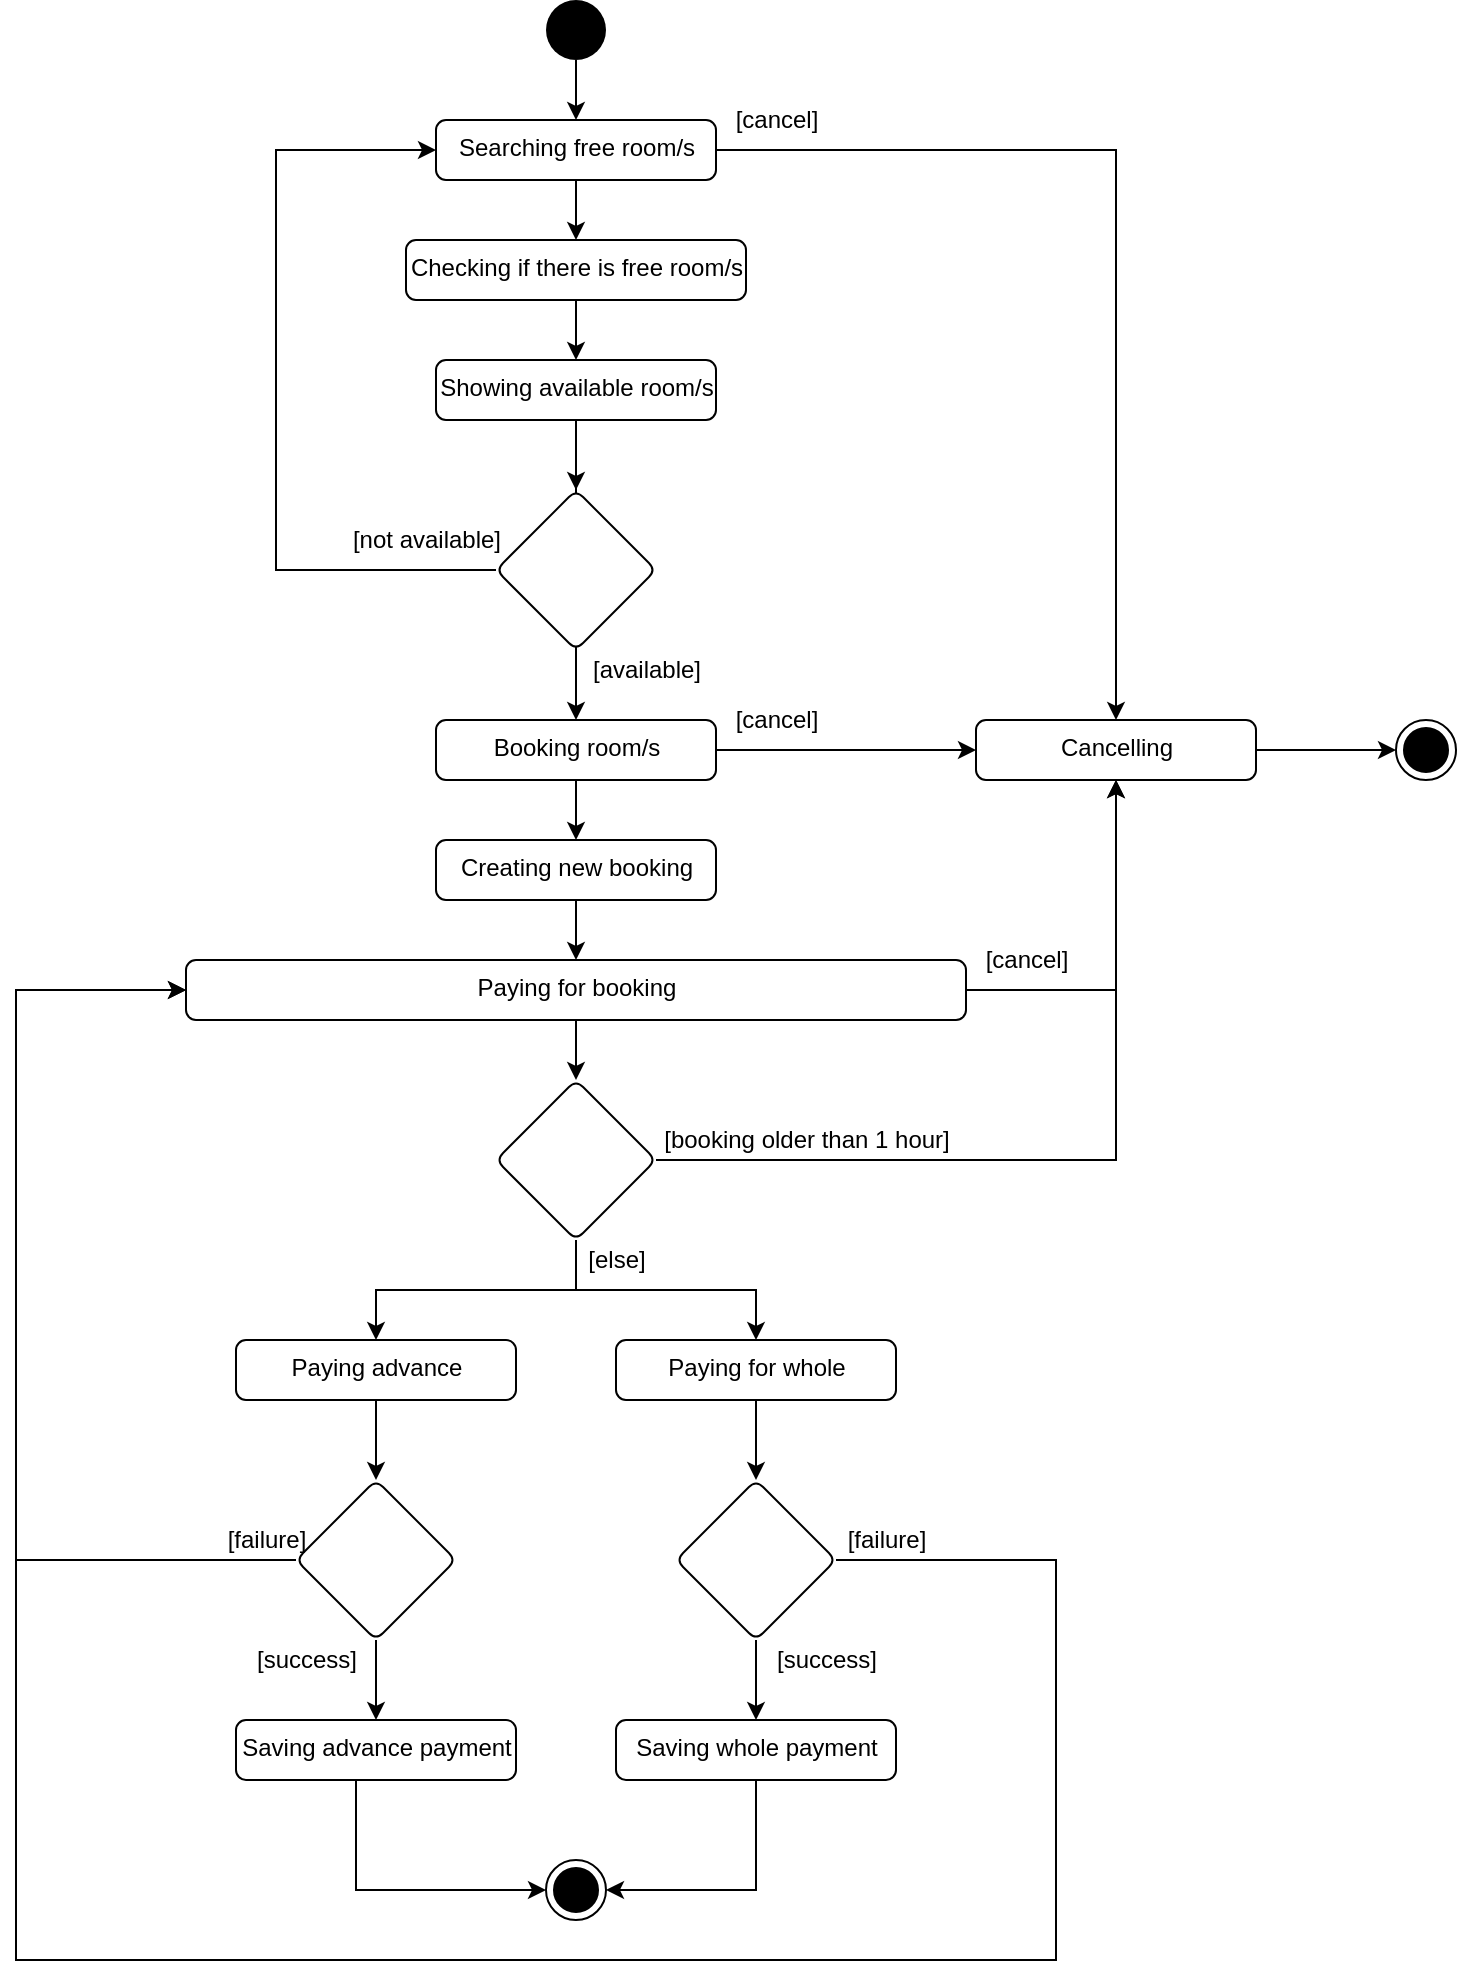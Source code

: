 <mxfile version="16.2.7" type="github">
  <diagram id="igmBc95MrgwBxBtbddDO" name="Page-1">
    <mxGraphModel dx="2037" dy="981" grid="1" gridSize="10" guides="1" tooltips="1" connect="1" arrows="1" fold="1" page="1" pageScale="1" pageWidth="850" pageHeight="1100" math="0" shadow="0">
      <root>
        <mxCell id="0" />
        <mxCell id="1" parent="0" />
        <mxCell id="WntgyNYQ3PfEkE1JwDAi-30" value="" style="edgeStyle=orthogonalEdgeStyle;rounded=0;orthogonalLoop=1;jettySize=auto;html=1;" edge="1" parent="1" source="WntgyNYQ3PfEkE1JwDAi-3" target="WntgyNYQ3PfEkE1JwDAi-28">
          <mxGeometry relative="1" as="geometry" />
        </mxCell>
        <mxCell id="WntgyNYQ3PfEkE1JwDAi-78" style="edgeStyle=orthogonalEdgeStyle;rounded=0;orthogonalLoop=1;jettySize=auto;html=1;" edge="1" parent="1" source="WntgyNYQ3PfEkE1JwDAi-3" target="WntgyNYQ3PfEkE1JwDAi-42">
          <mxGeometry relative="1" as="geometry" />
        </mxCell>
        <mxCell id="WntgyNYQ3PfEkE1JwDAi-3" value="Searching free room/s" style="html=1;align=center;verticalAlign=top;rounded=1;absoluteArcSize=1;arcSize=10;dashed=0;" vertex="1" parent="1">
          <mxGeometry x="240" y="150" width="140" height="30" as="geometry" />
        </mxCell>
        <mxCell id="WntgyNYQ3PfEkE1JwDAi-36" style="edgeStyle=orthogonalEdgeStyle;rounded=0;orthogonalLoop=1;jettySize=auto;html=1;" edge="1" parent="1" source="WntgyNYQ3PfEkE1JwDAi-5" target="WntgyNYQ3PfEkE1JwDAi-32">
          <mxGeometry relative="1" as="geometry" />
        </mxCell>
        <mxCell id="WntgyNYQ3PfEkE1JwDAi-5" value="Booking room/s" style="html=1;align=center;verticalAlign=top;rounded=1;absoluteArcSize=1;arcSize=10;dashed=0;" vertex="1" parent="1">
          <mxGeometry x="240" y="450" width="140" height="30" as="geometry" />
        </mxCell>
        <mxCell id="WntgyNYQ3PfEkE1JwDAi-11" value="" style="ellipse;html=1;shape=endState;fillColor=#000000;strokeColor=#000000;" vertex="1" parent="1">
          <mxGeometry x="295" y="1020" width="30" height="30" as="geometry" />
        </mxCell>
        <mxCell id="WntgyNYQ3PfEkE1JwDAi-13" value="[cancel]" style="text;html=1;align=center;verticalAlign=middle;resizable=0;points=[];autosize=1;strokeColor=none;fillColor=none;" vertex="1" parent="1">
          <mxGeometry x="380" y="140" width="60" height="20" as="geometry" />
        </mxCell>
        <mxCell id="WntgyNYQ3PfEkE1JwDAi-103" value="" style="edgeStyle=orthogonalEdgeStyle;rounded=0;orthogonalLoop=1;jettySize=auto;html=1;" edge="1" parent="1" source="WntgyNYQ3PfEkE1JwDAi-24" target="WntgyNYQ3PfEkE1JwDAi-102">
          <mxGeometry relative="1" as="geometry" />
        </mxCell>
        <mxCell id="WntgyNYQ3PfEkE1JwDAi-105" style="edgeStyle=orthogonalEdgeStyle;rounded=0;orthogonalLoop=1;jettySize=auto;html=1;" edge="1" parent="1" source="WntgyNYQ3PfEkE1JwDAi-24" target="WntgyNYQ3PfEkE1JwDAi-42">
          <mxGeometry relative="1" as="geometry" />
        </mxCell>
        <mxCell id="WntgyNYQ3PfEkE1JwDAi-24" value="Paying for booking" style="html=1;align=center;verticalAlign=top;rounded=1;absoluteArcSize=1;arcSize=10;dashed=0;" vertex="1" parent="1">
          <mxGeometry x="115" y="570" width="390" height="30" as="geometry" />
        </mxCell>
        <mxCell id="WntgyNYQ3PfEkE1JwDAi-34" style="edgeStyle=orthogonalEdgeStyle;rounded=0;orthogonalLoop=1;jettySize=auto;html=1;" edge="1" parent="1" source="WntgyNYQ3PfEkE1JwDAi-28" target="WntgyNYQ3PfEkE1JwDAi-33">
          <mxGeometry relative="1" as="geometry" />
        </mxCell>
        <mxCell id="WntgyNYQ3PfEkE1JwDAi-28" value="Checking if there is free room/s" style="html=1;align=center;verticalAlign=top;rounded=1;absoluteArcSize=1;arcSize=10;dashed=0;" vertex="1" parent="1">
          <mxGeometry x="225" y="210" width="170" height="30" as="geometry" />
        </mxCell>
        <mxCell id="WntgyNYQ3PfEkE1JwDAi-37" style="edgeStyle=orthogonalEdgeStyle;rounded=0;orthogonalLoop=1;jettySize=auto;html=1;" edge="1" parent="1" source="WntgyNYQ3PfEkE1JwDAi-32" target="WntgyNYQ3PfEkE1JwDAi-24">
          <mxGeometry relative="1" as="geometry" />
        </mxCell>
        <mxCell id="WntgyNYQ3PfEkE1JwDAi-32" value="Creating new booking" style="html=1;align=center;verticalAlign=top;rounded=1;absoluteArcSize=1;arcSize=10;dashed=0;" vertex="1" parent="1">
          <mxGeometry x="240" y="510" width="140" height="30" as="geometry" />
        </mxCell>
        <mxCell id="WntgyNYQ3PfEkE1JwDAi-35" style="edgeStyle=orthogonalEdgeStyle;rounded=0;orthogonalLoop=1;jettySize=auto;html=1;" edge="1" parent="1" source="WntgyNYQ3PfEkE1JwDAi-33" target="WntgyNYQ3PfEkE1JwDAi-5">
          <mxGeometry relative="1" as="geometry" />
        </mxCell>
        <mxCell id="WntgyNYQ3PfEkE1JwDAi-77" value="" style="edgeStyle=orthogonalEdgeStyle;rounded=0;orthogonalLoop=1;jettySize=auto;html=1;" edge="1" parent="1" source="WntgyNYQ3PfEkE1JwDAi-33" target="WntgyNYQ3PfEkE1JwDAi-76">
          <mxGeometry relative="1" as="geometry" />
        </mxCell>
        <mxCell id="WntgyNYQ3PfEkE1JwDAi-33" value="Showing available room/s" style="html=1;align=center;verticalAlign=top;rounded=1;absoluteArcSize=1;arcSize=10;dashed=0;" vertex="1" parent="1">
          <mxGeometry x="240" y="270" width="140" height="30" as="geometry" />
        </mxCell>
        <mxCell id="WntgyNYQ3PfEkE1JwDAi-55" style="edgeStyle=orthogonalEdgeStyle;rounded=0;orthogonalLoop=1;jettySize=auto;html=1;entryX=0;entryY=0.5;entryDx=0;entryDy=0;" edge="1" parent="1" source="WntgyNYQ3PfEkE1JwDAi-38" target="WntgyNYQ3PfEkE1JwDAi-11">
          <mxGeometry relative="1" as="geometry">
            <Array as="points">
              <mxPoint x="200" y="1035" />
            </Array>
          </mxGeometry>
        </mxCell>
        <mxCell id="WntgyNYQ3PfEkE1JwDAi-38" value="Saving advance payment" style="html=1;align=center;verticalAlign=top;rounded=1;absoluteArcSize=1;arcSize=10;dashed=0;" vertex="1" parent="1">
          <mxGeometry x="140" y="950" width="140" height="30" as="geometry" />
        </mxCell>
        <mxCell id="WntgyNYQ3PfEkE1JwDAi-54" style="edgeStyle=orthogonalEdgeStyle;rounded=0;orthogonalLoop=1;jettySize=auto;html=1;" edge="1" parent="1" target="WntgyNYQ3PfEkE1JwDAi-11">
          <mxGeometry relative="1" as="geometry">
            <mxPoint x="410" y="965" as="sourcePoint" />
            <Array as="points">
              <mxPoint x="400" y="965" />
              <mxPoint x="400" y="1035" />
            </Array>
          </mxGeometry>
        </mxCell>
        <mxCell id="WntgyNYQ3PfEkE1JwDAi-39" value="Saving whole payment" style="html=1;align=center;verticalAlign=top;rounded=1;absoluteArcSize=1;arcSize=10;dashed=0;" vertex="1" parent="1">
          <mxGeometry x="330" y="950" width="140" height="30" as="geometry" />
        </mxCell>
        <mxCell id="WntgyNYQ3PfEkE1JwDAi-67" style="edgeStyle=orthogonalEdgeStyle;rounded=0;orthogonalLoop=1;jettySize=auto;html=1;entryX=0;entryY=0.5;entryDx=0;entryDy=0;" edge="1" parent="1" source="WntgyNYQ3PfEkE1JwDAi-42" target="WntgyNYQ3PfEkE1JwDAi-66">
          <mxGeometry relative="1" as="geometry" />
        </mxCell>
        <mxCell id="WntgyNYQ3PfEkE1JwDAi-42" value="&lt;div&gt;Cancelling&lt;/div&gt;&lt;div&gt;&lt;br&gt;&lt;/div&gt;" style="html=1;align=center;verticalAlign=top;rounded=1;absoluteArcSize=1;arcSize=10;dashed=0;" vertex="1" parent="1">
          <mxGeometry x="510" y="450" width="140" height="30" as="geometry" />
        </mxCell>
        <mxCell id="WntgyNYQ3PfEkE1JwDAi-90" value="" style="edgeStyle=orthogonalEdgeStyle;rounded=0;orthogonalLoop=1;jettySize=auto;html=1;" edge="1" parent="1" source="WntgyNYQ3PfEkE1JwDAi-57" target="WntgyNYQ3PfEkE1JwDAi-89">
          <mxGeometry relative="1" as="geometry" />
        </mxCell>
        <mxCell id="WntgyNYQ3PfEkE1JwDAi-57" value="Paying advance" style="html=1;align=center;verticalAlign=top;rounded=1;absoluteArcSize=1;arcSize=10;dashed=0;" vertex="1" parent="1">
          <mxGeometry x="140" y="760" width="140" height="30" as="geometry" />
        </mxCell>
        <mxCell id="WntgyNYQ3PfEkE1JwDAi-94" value="" style="edgeStyle=orthogonalEdgeStyle;rounded=0;orthogonalLoop=1;jettySize=auto;html=1;" edge="1" parent="1" source="WntgyNYQ3PfEkE1JwDAi-58" target="WntgyNYQ3PfEkE1JwDAi-93">
          <mxGeometry relative="1" as="geometry" />
        </mxCell>
        <mxCell id="WntgyNYQ3PfEkE1JwDAi-58" value="Paying for whole" style="html=1;align=center;verticalAlign=top;rounded=1;absoluteArcSize=1;arcSize=10;dashed=0;" vertex="1" parent="1">
          <mxGeometry x="330" y="760" width="140" height="30" as="geometry" />
        </mxCell>
        <mxCell id="WntgyNYQ3PfEkE1JwDAi-66" value="" style="ellipse;html=1;shape=endState;fillColor=#000000;strokeColor=#000000;" vertex="1" parent="1">
          <mxGeometry x="720" y="450" width="30" height="30" as="geometry" />
        </mxCell>
        <mxCell id="WntgyNYQ3PfEkE1JwDAi-80" style="edgeStyle=orthogonalEdgeStyle;rounded=0;orthogonalLoop=1;jettySize=auto;html=1;" edge="1" parent="1" source="WntgyNYQ3PfEkE1JwDAi-76" target="WntgyNYQ3PfEkE1JwDAi-3">
          <mxGeometry relative="1" as="geometry">
            <Array as="points">
              <mxPoint x="160" y="375" />
              <mxPoint x="160" y="165" />
            </Array>
          </mxGeometry>
        </mxCell>
        <mxCell id="WntgyNYQ3PfEkE1JwDAi-84" style="edgeStyle=orthogonalEdgeStyle;rounded=0;orthogonalLoop=1;jettySize=auto;html=1;entryX=0;entryY=0.5;entryDx=0;entryDy=0;" edge="1" parent="1" source="WntgyNYQ3PfEkE1JwDAi-5" target="WntgyNYQ3PfEkE1JwDAi-42">
          <mxGeometry relative="1" as="geometry" />
        </mxCell>
        <mxCell id="WntgyNYQ3PfEkE1JwDAi-76" value="" style="rhombus;whiteSpace=wrap;html=1;verticalAlign=top;rounded=1;arcSize=10;dashed=0;direction=south;" vertex="1" parent="1">
          <mxGeometry x="270" y="335" width="80" height="80" as="geometry" />
        </mxCell>
        <mxCell id="WntgyNYQ3PfEkE1JwDAi-83" value="[cancel]" style="text;html=1;align=center;verticalAlign=middle;resizable=0;points=[];autosize=1;strokeColor=none;fillColor=none;" vertex="1" parent="1">
          <mxGeometry x="505" y="560" width="60" height="20" as="geometry" />
        </mxCell>
        <mxCell id="WntgyNYQ3PfEkE1JwDAi-85" value="[cancel]" style="text;html=1;align=center;verticalAlign=middle;resizable=0;points=[];autosize=1;strokeColor=none;fillColor=none;" vertex="1" parent="1">
          <mxGeometry x="380" y="440" width="60" height="20" as="geometry" />
        </mxCell>
        <mxCell id="WntgyNYQ3PfEkE1JwDAi-86" value="[not available]" style="text;html=1;align=center;verticalAlign=middle;resizable=0;points=[];autosize=1;strokeColor=none;fillColor=none;" vertex="1" parent="1">
          <mxGeometry x="190" y="350" width="90" height="20" as="geometry" />
        </mxCell>
        <mxCell id="WntgyNYQ3PfEkE1JwDAi-88" value="[available]" style="text;html=1;align=center;verticalAlign=middle;resizable=0;points=[];autosize=1;strokeColor=none;fillColor=none;" vertex="1" parent="1">
          <mxGeometry x="310" y="415" width="70" height="20" as="geometry" />
        </mxCell>
        <mxCell id="WntgyNYQ3PfEkE1JwDAi-92" style="edgeStyle=orthogonalEdgeStyle;rounded=0;orthogonalLoop=1;jettySize=auto;html=1;" edge="1" parent="1" source="WntgyNYQ3PfEkE1JwDAi-89" target="WntgyNYQ3PfEkE1JwDAi-38">
          <mxGeometry relative="1" as="geometry" />
        </mxCell>
        <mxCell id="WntgyNYQ3PfEkE1JwDAi-118" style="edgeStyle=orthogonalEdgeStyle;rounded=0;orthogonalLoop=1;jettySize=auto;html=1;" edge="1" parent="1" source="WntgyNYQ3PfEkE1JwDAi-89" target="WntgyNYQ3PfEkE1JwDAi-24">
          <mxGeometry relative="1" as="geometry">
            <Array as="points">
              <mxPoint x="30" y="870" />
              <mxPoint x="30" y="585" />
            </Array>
          </mxGeometry>
        </mxCell>
        <mxCell id="WntgyNYQ3PfEkE1JwDAi-89" value="" style="rhombus;whiteSpace=wrap;html=1;verticalAlign=top;rounded=1;arcSize=10;dashed=0;" vertex="1" parent="1">
          <mxGeometry x="170" y="830" width="80" height="80" as="geometry" />
        </mxCell>
        <mxCell id="WntgyNYQ3PfEkE1JwDAi-117" style="edgeStyle=orthogonalEdgeStyle;rounded=0;orthogonalLoop=1;jettySize=auto;html=1;" edge="1" parent="1" source="WntgyNYQ3PfEkE1JwDAi-93" target="WntgyNYQ3PfEkE1JwDAi-24">
          <mxGeometry relative="1" as="geometry">
            <Array as="points">
              <mxPoint x="550" y="870" />
              <mxPoint x="550" y="1070" />
              <mxPoint x="30" y="1070" />
              <mxPoint x="30" y="585" />
            </Array>
          </mxGeometry>
        </mxCell>
        <mxCell id="WntgyNYQ3PfEkE1JwDAi-125" style="edgeStyle=orthogonalEdgeStyle;rounded=0;orthogonalLoop=1;jettySize=auto;html=1;" edge="1" parent="1" source="WntgyNYQ3PfEkE1JwDAi-93" target="WntgyNYQ3PfEkE1JwDAi-39">
          <mxGeometry relative="1" as="geometry" />
        </mxCell>
        <mxCell id="WntgyNYQ3PfEkE1JwDAi-93" value="" style="rhombus;whiteSpace=wrap;html=1;verticalAlign=top;rounded=1;arcSize=10;dashed=0;" vertex="1" parent="1">
          <mxGeometry x="360" y="830" width="80" height="80" as="geometry" />
        </mxCell>
        <mxCell id="WntgyNYQ3PfEkE1JwDAi-106" style="edgeStyle=orthogonalEdgeStyle;rounded=0;orthogonalLoop=1;jettySize=auto;html=1;" edge="1" parent="1" source="WntgyNYQ3PfEkE1JwDAi-102" target="WntgyNYQ3PfEkE1JwDAi-42">
          <mxGeometry relative="1" as="geometry" />
        </mxCell>
        <mxCell id="WntgyNYQ3PfEkE1JwDAi-109" style="edgeStyle=orthogonalEdgeStyle;rounded=0;orthogonalLoop=1;jettySize=auto;html=1;entryX=0.5;entryY=0;entryDx=0;entryDy=0;" edge="1" parent="1" source="WntgyNYQ3PfEkE1JwDAi-102" target="WntgyNYQ3PfEkE1JwDAi-57">
          <mxGeometry relative="1" as="geometry" />
        </mxCell>
        <mxCell id="WntgyNYQ3PfEkE1JwDAi-110" style="edgeStyle=orthogonalEdgeStyle;rounded=0;orthogonalLoop=1;jettySize=auto;html=1;entryX=0.5;entryY=0;entryDx=0;entryDy=0;" edge="1" parent="1" source="WntgyNYQ3PfEkE1JwDAi-102" target="WntgyNYQ3PfEkE1JwDAi-58">
          <mxGeometry relative="1" as="geometry" />
        </mxCell>
        <mxCell id="WntgyNYQ3PfEkE1JwDAi-102" value="" style="rhombus;whiteSpace=wrap;html=1;verticalAlign=top;rounded=1;arcSize=10;dashed=0;" vertex="1" parent="1">
          <mxGeometry x="270" y="630" width="80" height="80" as="geometry" />
        </mxCell>
        <mxCell id="WntgyNYQ3PfEkE1JwDAi-107" value="[booking older than 1 hour]" style="text;html=1;align=center;verticalAlign=middle;resizable=0;points=[];autosize=1;strokeColor=none;fillColor=none;" vertex="1" parent="1">
          <mxGeometry x="345" y="650" width="160" height="20" as="geometry" />
        </mxCell>
        <mxCell id="WntgyNYQ3PfEkE1JwDAi-112" value="[else]" style="text;html=1;align=center;verticalAlign=middle;resizable=0;points=[];autosize=1;strokeColor=none;fillColor=none;" vertex="1" parent="1">
          <mxGeometry x="310" y="710" width="40" height="20" as="geometry" />
        </mxCell>
        <mxCell id="WntgyNYQ3PfEkE1JwDAi-113" value="[success]" style="text;html=1;align=center;verticalAlign=middle;resizable=0;points=[];autosize=1;strokeColor=none;fillColor=none;" vertex="1" parent="1">
          <mxGeometry x="140" y="910" width="70" height="20" as="geometry" />
        </mxCell>
        <mxCell id="WntgyNYQ3PfEkE1JwDAi-114" value="[success]" style="text;html=1;align=center;verticalAlign=middle;resizable=0;points=[];autosize=1;strokeColor=none;fillColor=none;" vertex="1" parent="1">
          <mxGeometry x="400" y="910" width="70" height="20" as="geometry" />
        </mxCell>
        <mxCell id="WntgyNYQ3PfEkE1JwDAi-115" value="[failure]" style="text;html=1;align=center;verticalAlign=middle;resizable=0;points=[];autosize=1;strokeColor=none;fillColor=none;" vertex="1" parent="1">
          <mxGeometry x="130" y="850" width="50" height="20" as="geometry" />
        </mxCell>
        <mxCell id="WntgyNYQ3PfEkE1JwDAi-116" value="[failure]" style="text;html=1;align=center;verticalAlign=middle;resizable=0;points=[];autosize=1;strokeColor=none;fillColor=none;" vertex="1" parent="1">
          <mxGeometry x="440" y="850" width="50" height="20" as="geometry" />
        </mxCell>
        <mxCell id="WntgyNYQ3PfEkE1JwDAi-121" style="edgeStyle=orthogonalEdgeStyle;rounded=0;orthogonalLoop=1;jettySize=auto;html=1;" edge="1" parent="1" source="WntgyNYQ3PfEkE1JwDAi-119" target="WntgyNYQ3PfEkE1JwDAi-3">
          <mxGeometry relative="1" as="geometry" />
        </mxCell>
        <mxCell id="WntgyNYQ3PfEkE1JwDAi-119" value="" style="ellipse;fillColor=#000000;strokeColor=none;" vertex="1" parent="1">
          <mxGeometry x="295" y="90" width="30" height="30" as="geometry" />
        </mxCell>
      </root>
    </mxGraphModel>
  </diagram>
</mxfile>
